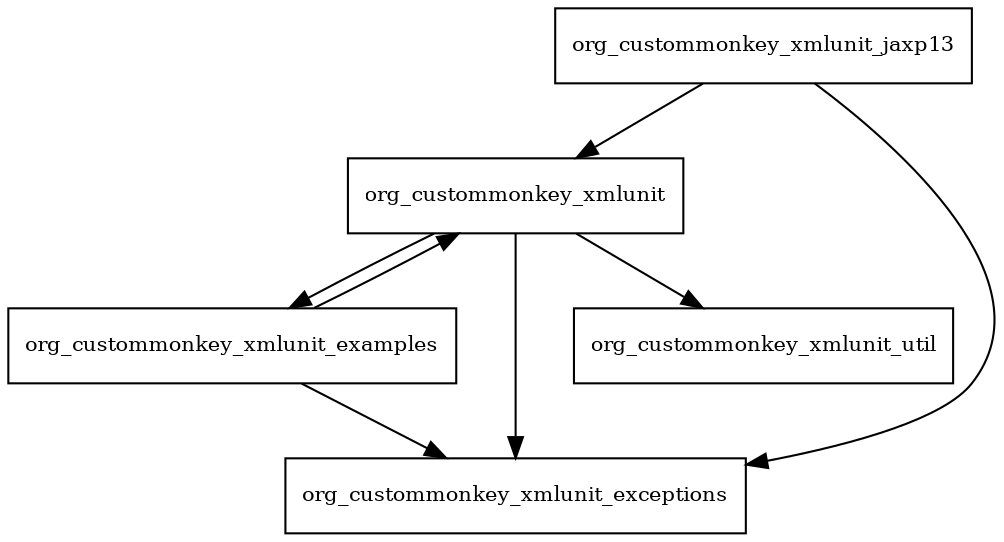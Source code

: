 digraph xmlunit_1_5_package_dependencies {
  node [shape = box, fontsize=10.0];
  org_custommonkey_xmlunit -> org_custommonkey_xmlunit_examples;
  org_custommonkey_xmlunit -> org_custommonkey_xmlunit_exceptions;
  org_custommonkey_xmlunit -> org_custommonkey_xmlunit_util;
  org_custommonkey_xmlunit_examples -> org_custommonkey_xmlunit;
  org_custommonkey_xmlunit_examples -> org_custommonkey_xmlunit_exceptions;
  org_custommonkey_xmlunit_jaxp13 -> org_custommonkey_xmlunit;
  org_custommonkey_xmlunit_jaxp13 -> org_custommonkey_xmlunit_exceptions;
}
